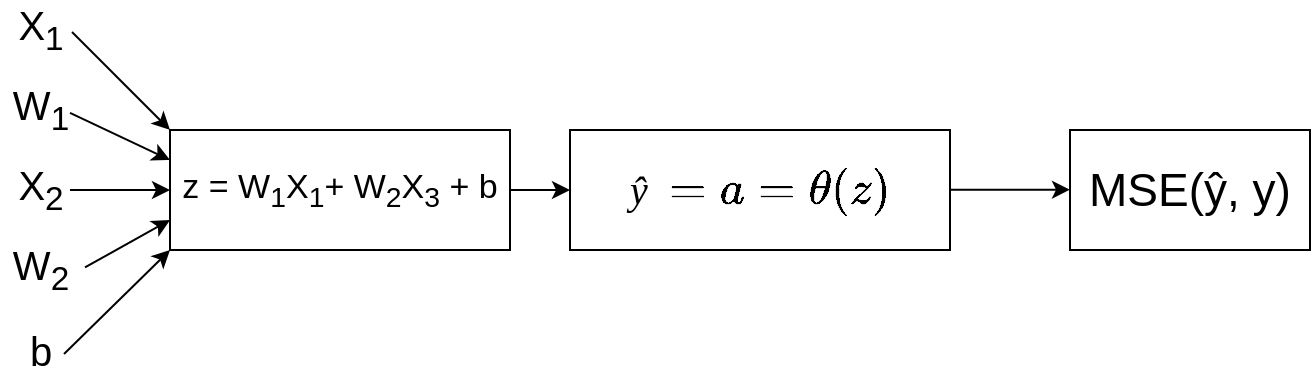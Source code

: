 <mxfile version="13.0.5" type="device"><diagram id="EVQ_GciLI0puKx7NwmyM" name="Page-1"><mxGraphModel dx="454" dy="763" grid="1" gridSize="10" guides="1" tooltips="1" connect="1" arrows="1" fold="1" page="1" pageScale="1" pageWidth="827" pageHeight="1169" math="1" shadow="0"><root><mxCell id="0"/><mxCell id="1" parent="0"/><mxCell id="qN3AyNJMLSpC6WG98XVI-3" value="" style="edgeStyle=orthogonalEdgeStyle;rounded=0;orthogonalLoop=1;jettySize=auto;html=1;" parent="1" source="qN3AyNJMLSpC6WG98XVI-1" target="qN3AyNJMLSpC6WG98XVI-2" edge="1"><mxGeometry relative="1" as="geometry"/></mxCell><mxCell id="qN3AyNJMLSpC6WG98XVI-1" value="&lt;font style=&quot;font-size: 17px&quot;&gt;z = W&lt;sub&gt;1&lt;/sub&gt;X&lt;sub&gt;1&lt;/sub&gt;+ W&lt;sub&gt;2&lt;/sub&gt;X&lt;sub&gt;3&lt;/sub&gt; + b&lt;/font&gt;&lt;sub&gt;&lt;br&gt;&lt;/sub&gt;" style="rounded=0;whiteSpace=wrap;html=1;" parent="1" vertex="1"><mxGeometry x="180" y="360" width="170" height="60" as="geometry"/></mxCell><mxCell id="qN3AyNJMLSpC6WG98XVI-2" value="&lt;font style=&quot;font-size: 20px&quot;&gt;$$ŷ = a =\theta(z)$$&lt;/font&gt;" style="rounded=0;whiteSpace=wrap;html=1;" parent="1" vertex="1"><mxGeometry x="380" y="360" width="190" height="60" as="geometry"/></mxCell><mxCell id="qN3AyNJMLSpC6WG98XVI-4" value="&lt;span style=&quot;font-size: 20px&quot;&gt;X&lt;sub&gt;1&lt;/sub&gt;&lt;/span&gt;" style="text;html=1;align=center;verticalAlign=middle;resizable=0;points=[];autosize=1;" parent="1" vertex="1"><mxGeometry x="95" y="295" width="40" height="30" as="geometry"/></mxCell><mxCell id="qN3AyNJMLSpC6WG98XVI-5" value="&lt;font style=&quot;font-size: 20px&quot;&gt;X&lt;sub&gt;2&lt;/sub&gt;&lt;/font&gt;" style="text;html=1;align=center;verticalAlign=middle;resizable=0;points=[];autosize=1;" parent="1" vertex="1"><mxGeometry x="95" y="375" width="40" height="30" as="geometry"/></mxCell><mxCell id="qN3AyNJMLSpC6WG98XVI-6" value="&lt;font style=&quot;font-size: 20px&quot;&gt;b&lt;/font&gt;" style="text;html=1;align=center;verticalAlign=middle;resizable=0;points=[];autosize=1;" parent="1" vertex="1"><mxGeometry x="100" y="460" width="30" height="20" as="geometry"/></mxCell><mxCell id="qN3AyNJMLSpC6WG98XVI-7" value="&lt;font style=&quot;font-size: 20px&quot;&gt;W&lt;sub&gt;1&lt;/sub&gt;&lt;/font&gt;" style="text;html=1;align=center;verticalAlign=middle;resizable=0;points=[];autosize=1;" parent="1" vertex="1"><mxGeometry x="95" y="335" width="40" height="30" as="geometry"/></mxCell><mxCell id="qN3AyNJMLSpC6WG98XVI-8" value="&lt;font style=&quot;font-size: 20px&quot;&gt;W&lt;sub&gt;2&lt;/sub&gt;&lt;/font&gt;" style="text;html=1;align=center;verticalAlign=middle;resizable=0;points=[];autosize=1;" parent="1" vertex="1"><mxGeometry x="95" y="415" width="40" height="30" as="geometry"/></mxCell><mxCell id="qN3AyNJMLSpC6WG98XVI-9" value="" style="endArrow=classic;html=1;entryX=0;entryY=0;entryDx=0;entryDy=0;" parent="1" target="qN3AyNJMLSpC6WG98XVI-1" edge="1"><mxGeometry width="50" height="50" relative="1" as="geometry"><mxPoint x="131" y="311" as="sourcePoint"/><mxPoint x="240" y="330" as="targetPoint"/></mxGeometry></mxCell><mxCell id="qN3AyNJMLSpC6WG98XVI-10" value="" style="endArrow=classic;html=1;exitX=1.024;exitY=0.571;exitDx=0;exitDy=0;exitPerimeter=0;entryX=0;entryY=0.25;entryDx=0;entryDy=0;" parent="1" target="qN3AyNJMLSpC6WG98XVI-1" edge="1"><mxGeometry width="50" height="50" relative="1" as="geometry"><mxPoint x="130.0" y="351.42" as="sourcePoint"/><mxPoint x="179.28" y="400" as="targetPoint"/></mxGeometry></mxCell><mxCell id="qN3AyNJMLSpC6WG98XVI-11" value="" style="endArrow=classic;html=1;entryX=0;entryY=0.5;entryDx=0;entryDy=0;" parent="1" target="qN3AyNJMLSpC6WG98XVI-1" edge="1"><mxGeometry width="50" height="50" relative="1" as="geometry"><mxPoint x="130" y="390" as="sourcePoint"/><mxPoint x="209.28" y="528.58" as="targetPoint"/></mxGeometry></mxCell><mxCell id="qN3AyNJMLSpC6WG98XVI-12" value="" style="endArrow=classic;html=1;exitX=1.062;exitY=0.457;exitDx=0;exitDy=0;exitPerimeter=0;entryX=0;entryY=0.75;entryDx=0;entryDy=0;" parent="1" source="qN3AyNJMLSpC6WG98XVI-8" target="qN3AyNJMLSpC6WG98XVI-1" edge="1"><mxGeometry width="50" height="50" relative="1" as="geometry"><mxPoint x="160.72" y="470.0" as="sourcePoint"/><mxPoint x="210" y="518.58" as="targetPoint"/></mxGeometry></mxCell><mxCell id="qN3AyNJMLSpC6WG98XVI-13" value="" style="endArrow=classic;html=1;entryX=0;entryY=1;entryDx=0;entryDy=0;" parent="1" target="qN3AyNJMLSpC6WG98XVI-1" edge="1"><mxGeometry width="50" height="50" relative="1" as="geometry"><mxPoint x="127" y="472" as="sourcePoint"/><mxPoint x="229.28" y="538.58" as="targetPoint"/></mxGeometry></mxCell><mxCell id="XU3tzN4ChIO8X4iLjW_w-3" value="" style="edgeStyle=orthogonalEdgeStyle;rounded=0;orthogonalLoop=1;jettySize=auto;html=1;" parent="1" edge="1"><mxGeometry relative="1" as="geometry"><mxPoint x="570" y="389.86" as="sourcePoint"/><mxPoint x="630" y="389.86" as="targetPoint"/></mxGeometry></mxCell><mxCell id="XU3tzN4ChIO8X4iLjW_w-4" value="&lt;span style=&quot;font-family: inherit ; font-style: inherit ; font-weight: inherit ; background-color: transparent ; text-align: left&quot;&gt;&lt;font style=&quot;font-size: 23px&quot;&gt;MSE(ŷ, y)&lt;/font&gt;&lt;br&gt;&lt;/span&gt;" style="rounded=0;whiteSpace=wrap;html=1;" parent="1" vertex="1"><mxGeometry x="630" y="360" width="120" height="60" as="geometry"/></mxCell></root></mxGraphModel></diagram></mxfile>